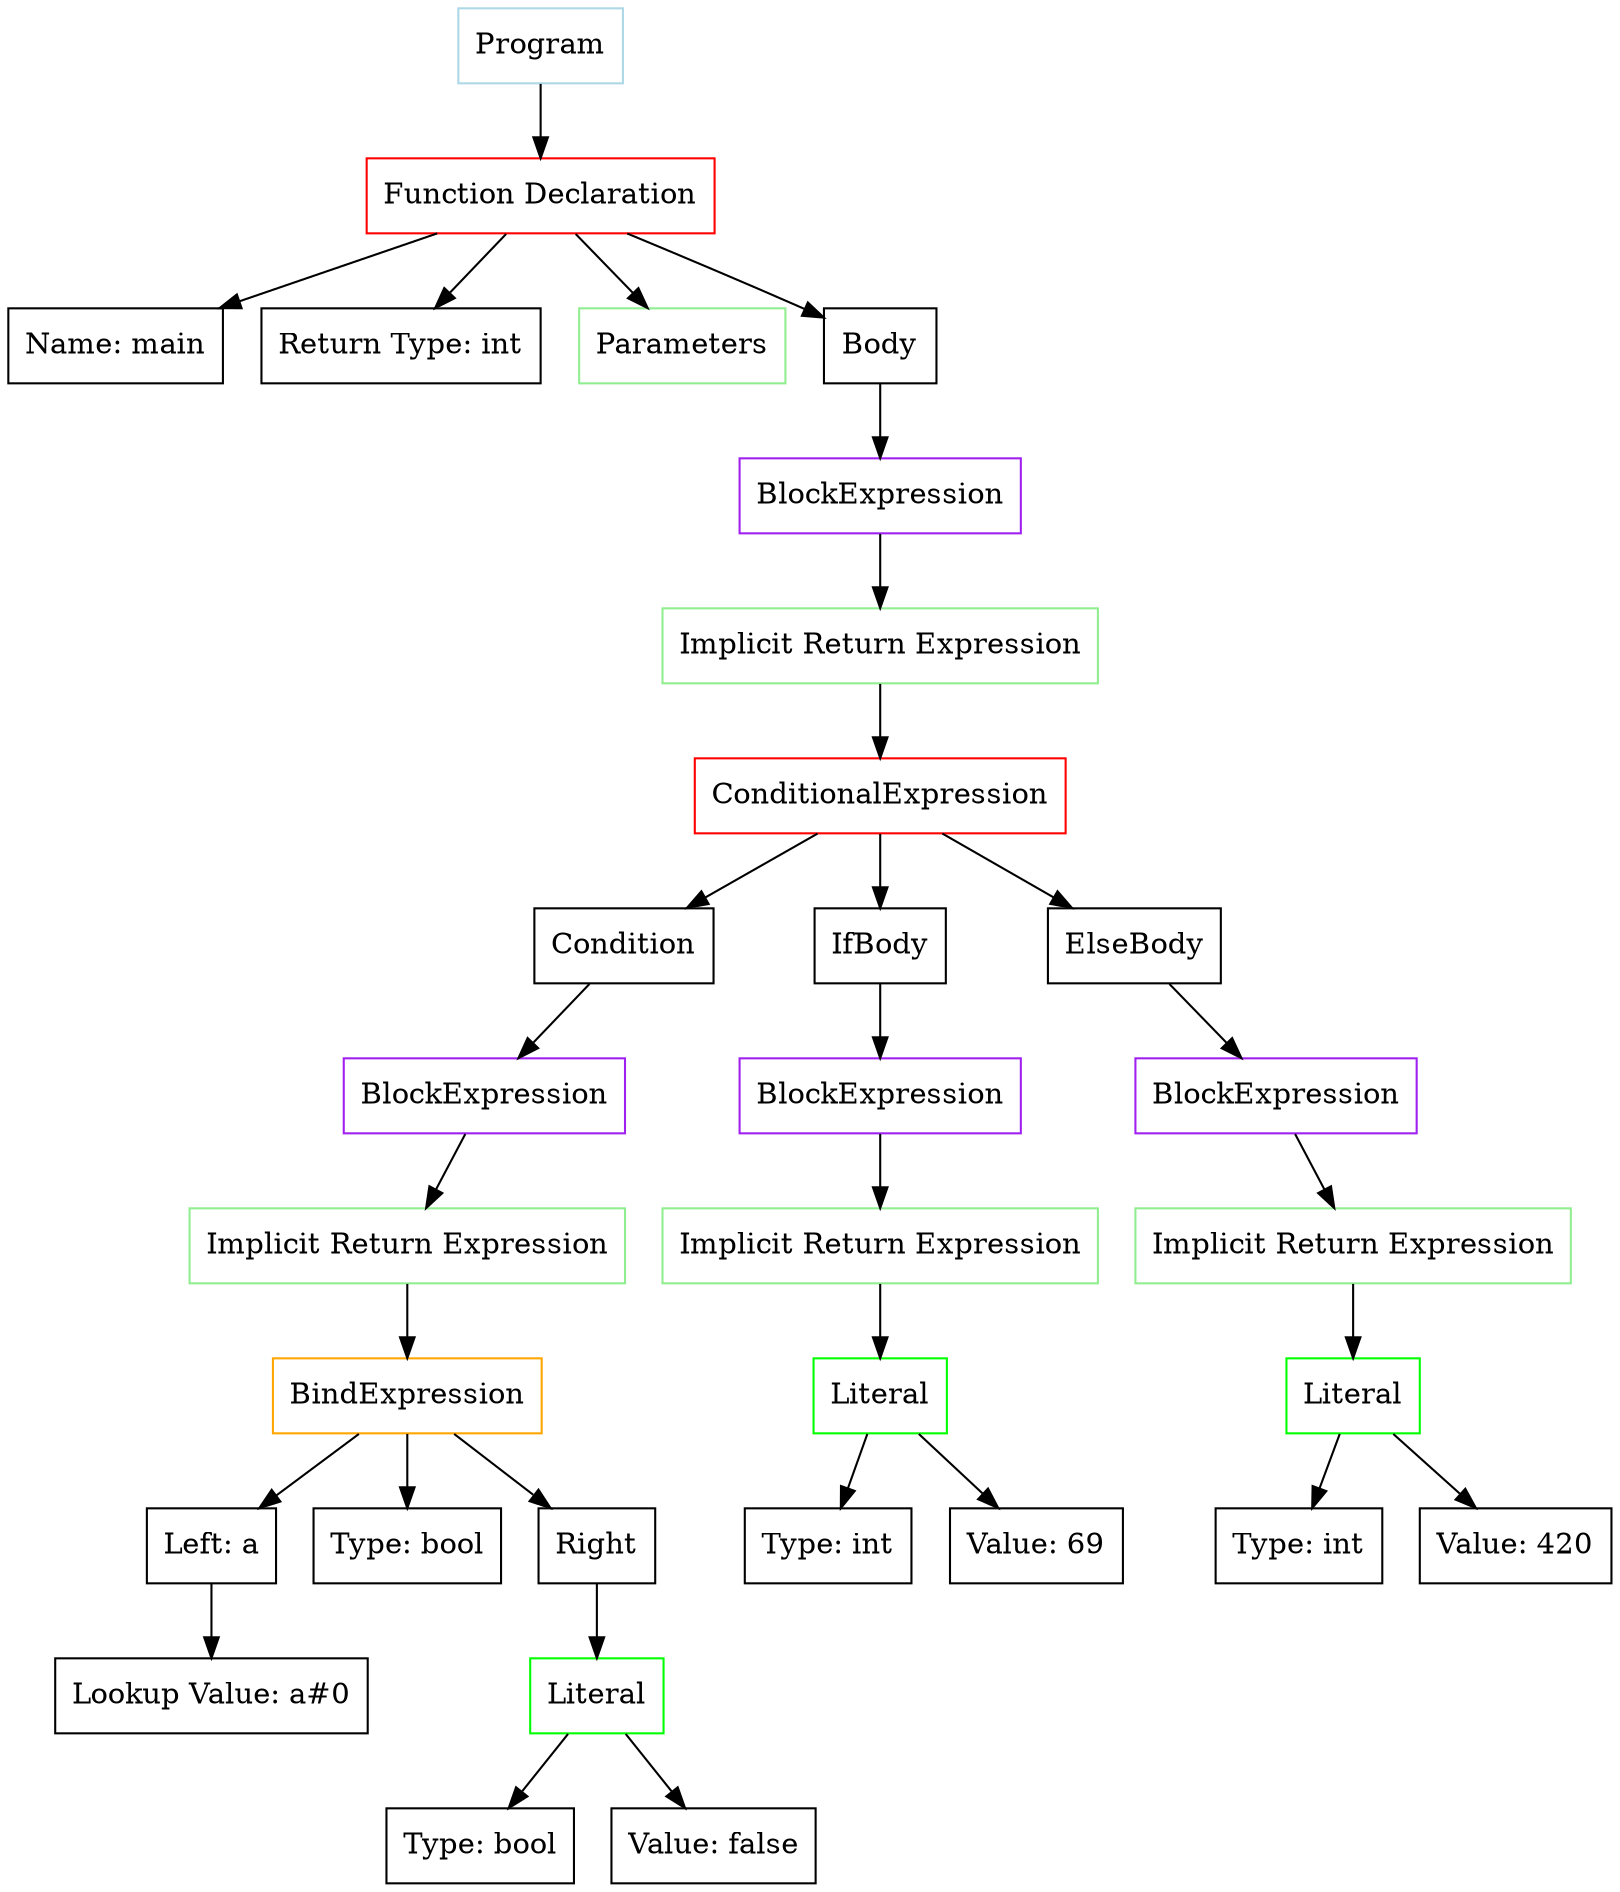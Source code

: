 digraph AST {
  node [shape=box];
  node1 [label="Program",color="lightblue"]
  node2 [label="Function Declaration",color="red"]
  node1 -> node2
  node3 [label="Name: main"]
  node2 -> node3
  node4 [label="Return Type: int"]
  node2 -> node4
  node5 [label="Parameters",color="lightgreen"]
  node2 -> node5
  node6 [label="Body"]
  node2 -> node6
  node7 [label="BlockExpression",color="purple"]
  node6 -> node7
  node8 [label="Implicit Return Expression",color="lightgreen"]
  node7 -> node8
  node9 [label="ConditionalExpression",color="red"]
  node8 -> node9
  node10 [label="Condition"]
  node9 -> node10
  node11 [label="BlockExpression",color="purple"]
  node10 -> node11
  node12 [label="Implicit Return Expression",color="lightgreen"]
  node11 -> node12
  node13 [label="BindExpression",color="orange"]
  node12 -> node13
  node14 [label="Left: a"]
  node13 -> node14
  node15 [label="Lookup Value: a#0"]
  node14 -> node15
  node16 [label="Type: bool"]
  node13 -> node16
  node17 [label="Right"]
  node13 -> node17
  node18 [label="Literal",color="green"]
  node17 -> node18
  node19 [label="Type: bool"]
  node18 -> node19
  node20 [label="Value: false"]
  node18 -> node20
  node21 [label="IfBody"]
  node9 -> node21
  node22 [label="BlockExpression",color="purple"]
  node21 -> node22
  node23 [label="Implicit Return Expression",color="lightgreen"]
  node22 -> node23
  node24 [label="Literal",color="green"]
  node23 -> node24
  node25 [label="Type: int"]
  node24 -> node25
  node26 [label="Value: 69"]
  node24 -> node26
  node27 [label="ElseBody"]
  node9 -> node27
  node28 [label="BlockExpression",color="purple"]
  node27 -> node28
  node29 [label="Implicit Return Expression",color="lightgreen"]
  node28 -> node29
  node30 [label="Literal",color="green"]
  node29 -> node30
  node31 [label="Type: int"]
  node30 -> node31
  node32 [label="Value: 420"]
  node30 -> node32
}
